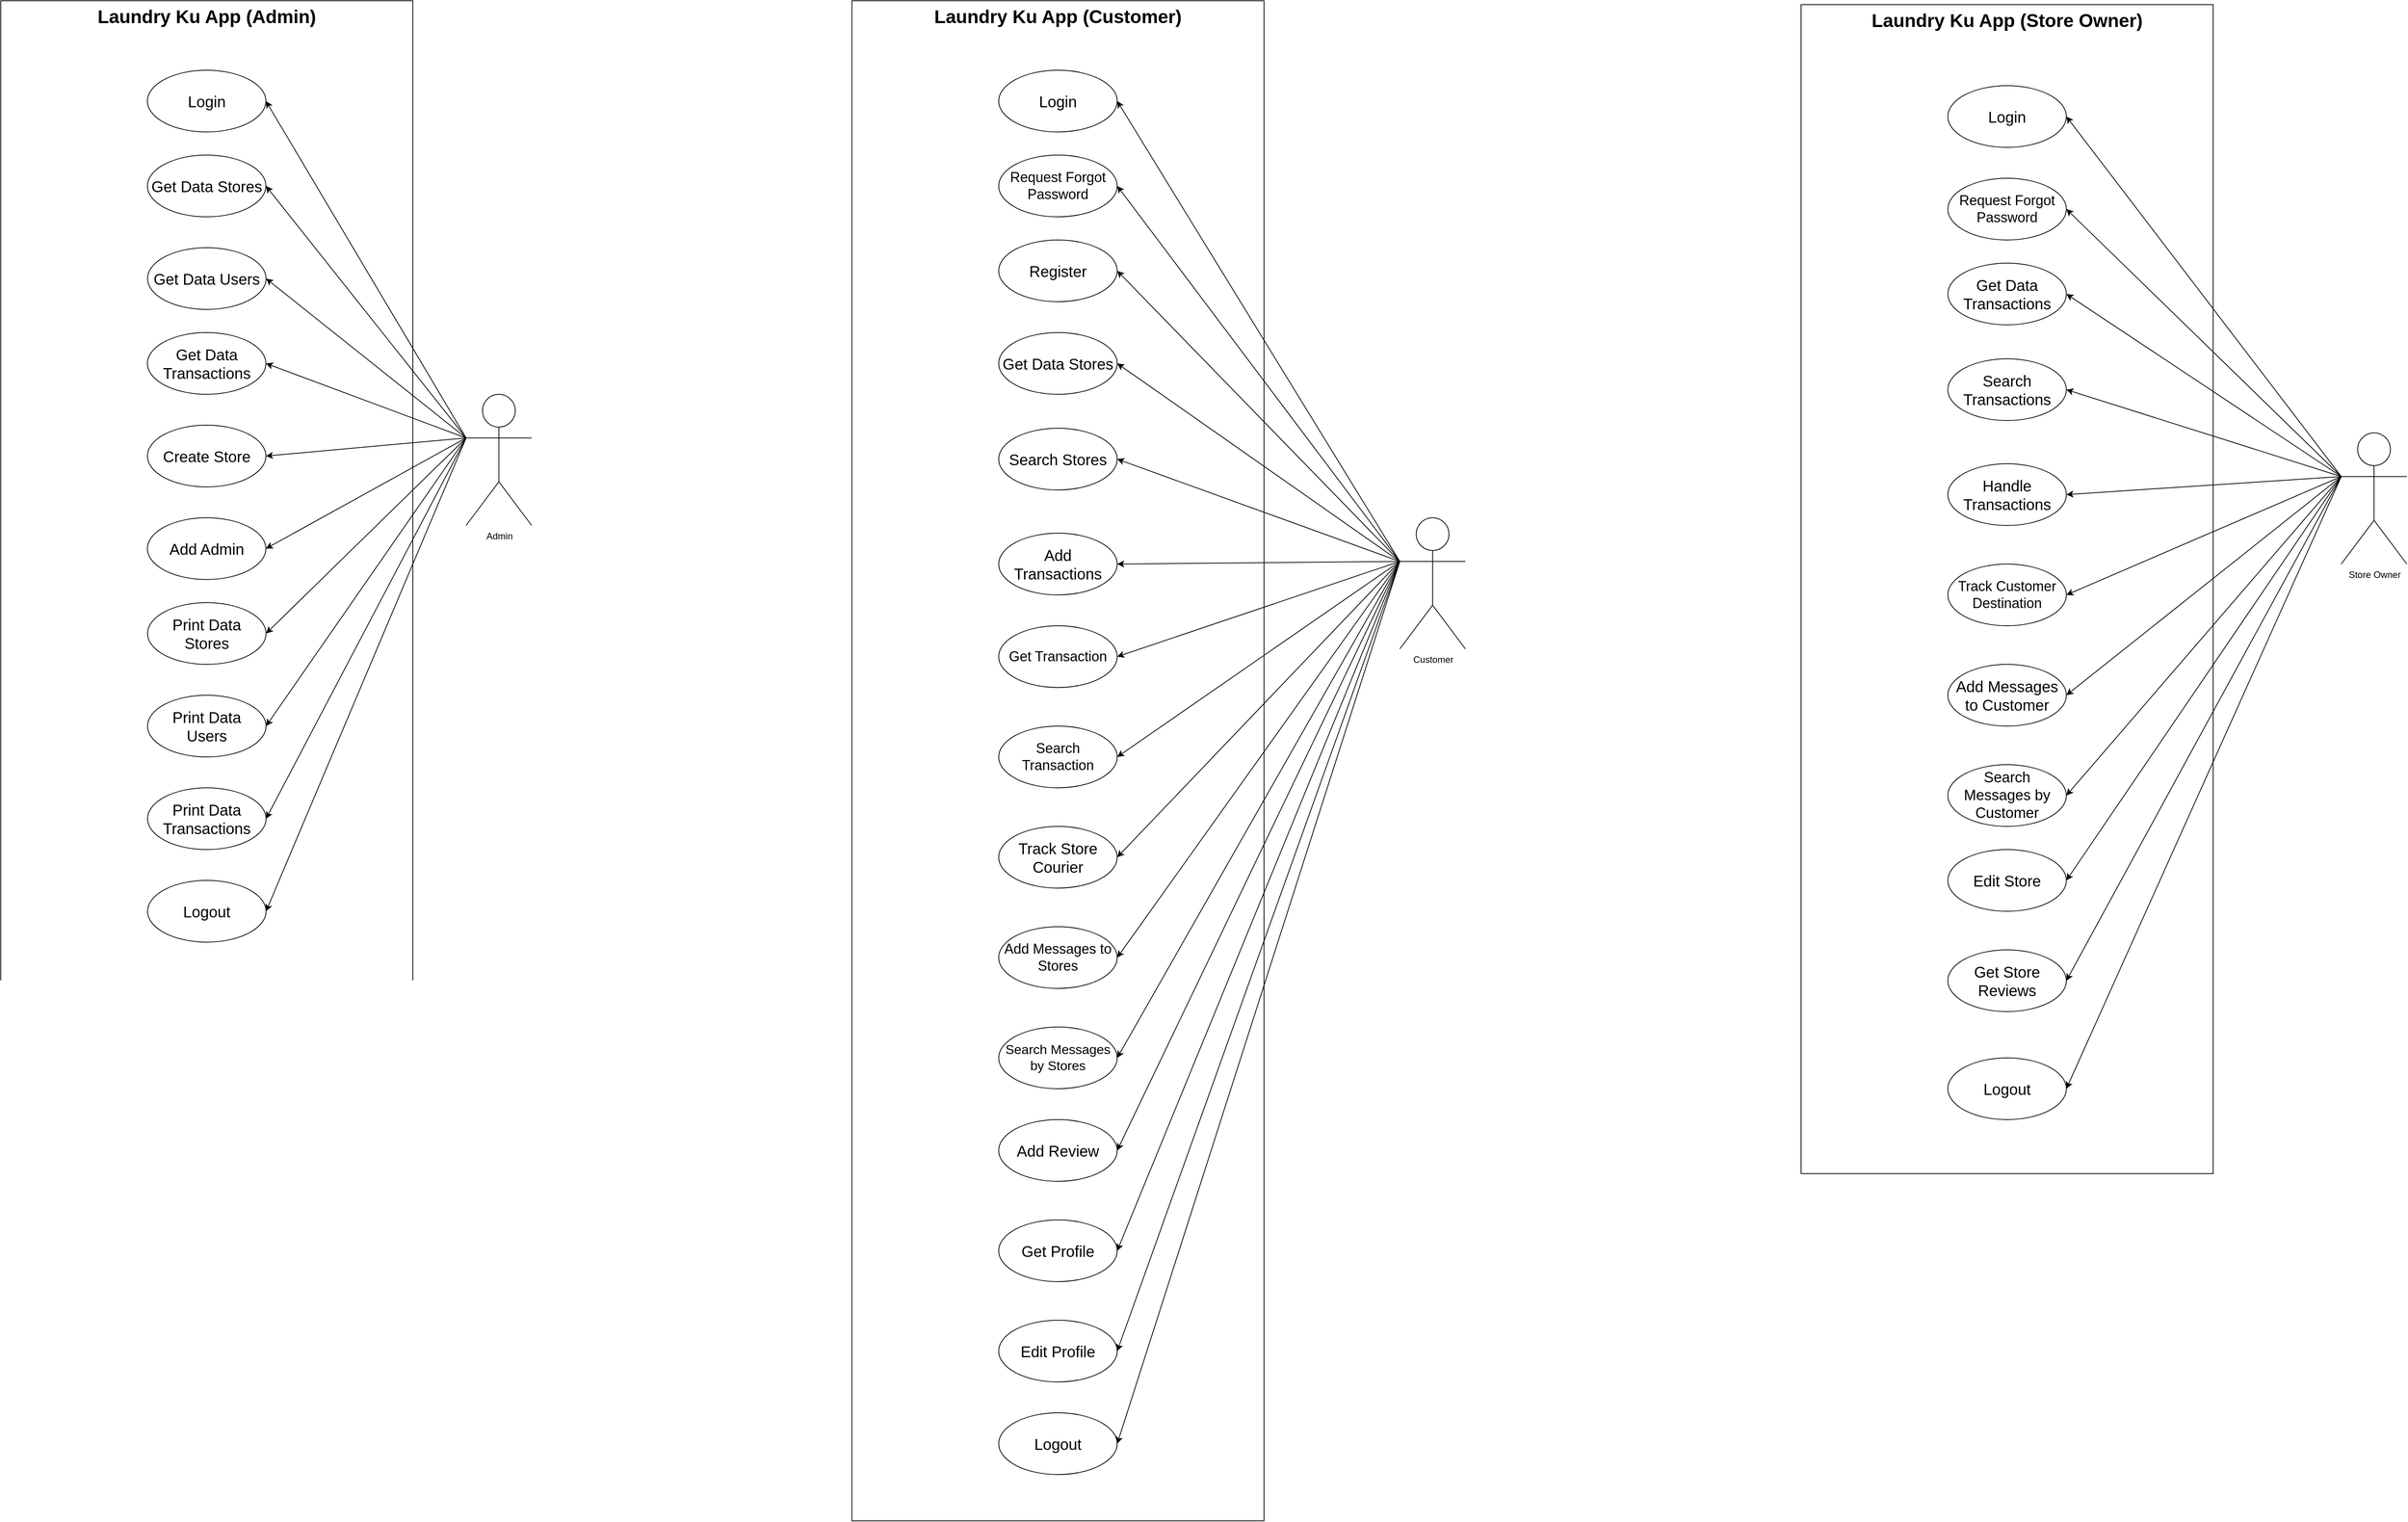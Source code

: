 <mxfile version="21.6.3" type="github">
  <diagram name="Page-1" id="sxwb1G97yiRCFdO_E4Wa">
    <mxGraphModel dx="2647" dy="1720" grid="1" gridSize="10" guides="1" tooltips="1" connect="1" arrows="1" fold="1" page="1" pageScale="1" pageWidth="827" pageHeight="1169" math="0" shadow="0">
      <root>
        <mxCell id="0" />
        <mxCell id="1" parent="0" />
        <mxCell id="lilgsmnHfV8MRSJmeCpG-7" value="&lt;font style=&quot;font-size: 24px;&quot;&gt;Laundry Ku App (Admin)&lt;/font&gt;" style="shape=rect;html=1;verticalAlign=top;fontStyle=1;whiteSpace=wrap;align=center;movable=1;resizable=1;rotatable=1;deletable=1;editable=1;locked=0;connectable=1;" parent="1" vertex="1">
          <mxGeometry x="147" y="60" width="534" height="1290" as="geometry" />
        </mxCell>
        <mxCell id="vSBK6vUm9z5rZ2sJiHHF-12" style="rounded=0;orthogonalLoop=1;jettySize=auto;html=1;exitX=0;exitY=0.333;exitDx=0;exitDy=0;exitPerimeter=0;entryX=1;entryY=0.5;entryDx=0;entryDy=0;" parent="1" source="lilgsmnHfV8MRSJmeCpG-2" target="lilgsmnHfV8MRSJmeCpG-8" edge="1">
          <mxGeometry relative="1" as="geometry" />
        </mxCell>
        <mxCell id="vSBK6vUm9z5rZ2sJiHHF-13" style="rounded=0;orthogonalLoop=1;jettySize=auto;html=1;exitX=0;exitY=0.333;exitDx=0;exitDy=0;exitPerimeter=0;entryX=1;entryY=0.5;entryDx=0;entryDy=0;" parent="1" source="lilgsmnHfV8MRSJmeCpG-2" target="lilgsmnHfV8MRSJmeCpG-22" edge="1">
          <mxGeometry relative="1" as="geometry" />
        </mxCell>
        <mxCell id="vSBK6vUm9z5rZ2sJiHHF-14" style="rounded=0;orthogonalLoop=1;jettySize=auto;html=1;exitX=0;exitY=0.333;exitDx=0;exitDy=0;exitPerimeter=0;entryX=1;entryY=0.5;entryDx=0;entryDy=0;" parent="1" source="lilgsmnHfV8MRSJmeCpG-2" target="lilgsmnHfV8MRSJmeCpG-19" edge="1">
          <mxGeometry relative="1" as="geometry" />
        </mxCell>
        <mxCell id="vSBK6vUm9z5rZ2sJiHHF-15" style="rounded=0;orthogonalLoop=1;jettySize=auto;html=1;exitX=0;exitY=0.333;exitDx=0;exitDy=0;exitPerimeter=0;entryX=1;entryY=0.5;entryDx=0;entryDy=0;" parent="1" source="lilgsmnHfV8MRSJmeCpG-2" target="lilgsmnHfV8MRSJmeCpG-21" edge="1">
          <mxGeometry relative="1" as="geometry" />
        </mxCell>
        <mxCell id="vSBK6vUm9z5rZ2sJiHHF-16" style="rounded=0;orthogonalLoop=1;jettySize=auto;html=1;exitX=0;exitY=0.333;exitDx=0;exitDy=0;exitPerimeter=0;entryX=1;entryY=0.5;entryDx=0;entryDy=0;" parent="1" source="lilgsmnHfV8MRSJmeCpG-2" target="lilgsmnHfV8MRSJmeCpG-16" edge="1">
          <mxGeometry relative="1" as="geometry" />
        </mxCell>
        <mxCell id="vSBK6vUm9z5rZ2sJiHHF-17" style="rounded=0;orthogonalLoop=1;jettySize=auto;html=1;exitX=0;exitY=0.333;exitDx=0;exitDy=0;exitPerimeter=0;entryX=1;entryY=0.5;entryDx=0;entryDy=0;" parent="1" source="lilgsmnHfV8MRSJmeCpG-2" target="lilgsmnHfV8MRSJmeCpG-14" edge="1">
          <mxGeometry relative="1" as="geometry" />
        </mxCell>
        <mxCell id="vSBK6vUm9z5rZ2sJiHHF-18" style="rounded=0;orthogonalLoop=1;jettySize=auto;html=1;exitX=0;exitY=0.333;exitDx=0;exitDy=0;exitPerimeter=0;entryX=1;entryY=0.5;entryDx=0;entryDy=0;" parent="1" source="lilgsmnHfV8MRSJmeCpG-2" target="lilgsmnHfV8MRSJmeCpG-17" edge="1">
          <mxGeometry relative="1" as="geometry" />
        </mxCell>
        <mxCell id="vSBK6vUm9z5rZ2sJiHHF-19" style="rounded=0;orthogonalLoop=1;jettySize=auto;html=1;exitX=0;exitY=0.333;exitDx=0;exitDy=0;exitPerimeter=0;entryX=1;entryY=0.5;entryDx=0;entryDy=0;" parent="1" source="lilgsmnHfV8MRSJmeCpG-2" target="lilgsmnHfV8MRSJmeCpG-20" edge="1">
          <mxGeometry relative="1" as="geometry" />
        </mxCell>
        <mxCell id="vSBK6vUm9z5rZ2sJiHHF-20" style="rounded=0;orthogonalLoop=1;jettySize=auto;html=1;exitX=0;exitY=0.333;exitDx=0;exitDy=0;exitPerimeter=0;entryX=1;entryY=0.5;entryDx=0;entryDy=0;" parent="1" source="lilgsmnHfV8MRSJmeCpG-2" target="vSBK6vUm9z5rZ2sJiHHF-1" edge="1">
          <mxGeometry relative="1" as="geometry" />
        </mxCell>
        <mxCell id="yMJdY-qREarUXB0NCy33-2" style="rounded=0;orthogonalLoop=1;jettySize=auto;html=1;exitX=0;exitY=0.333;exitDx=0;exitDy=0;exitPerimeter=0;entryX=1;entryY=0.5;entryDx=0;entryDy=0;" edge="1" parent="1" source="lilgsmnHfV8MRSJmeCpG-2" target="yMJdY-qREarUXB0NCy33-1">
          <mxGeometry relative="1" as="geometry" />
        </mxCell>
        <mxCell id="lilgsmnHfV8MRSJmeCpG-2" value="Admin" style="shape=umlActor;html=1;verticalLabelPosition=bottom;verticalAlign=top;align=center;" parent="1" vertex="1">
          <mxGeometry x="750" y="570" width="85" height="170" as="geometry" />
        </mxCell>
        <mxCell id="lilgsmnHfV8MRSJmeCpG-8" value="Login" style="ellipse;whiteSpace=wrap;html=1;fontSize=20;" parent="1" vertex="1">
          <mxGeometry x="337" y="150" width="153.6" height="80" as="geometry" />
        </mxCell>
        <mxCell id="lilgsmnHfV8MRSJmeCpG-14" value="Add Admin" style="ellipse;whiteSpace=wrap;html=1;fontSize=20;" parent="1" vertex="1">
          <mxGeometry x="337" y="730" width="153.6" height="80" as="geometry" />
        </mxCell>
        <mxCell id="lilgsmnHfV8MRSJmeCpG-16" value="Create Store" style="ellipse;whiteSpace=wrap;html=1;fontSize=20;" parent="1" vertex="1">
          <mxGeometry x="337" y="610" width="153.6" height="80" as="geometry" />
        </mxCell>
        <mxCell id="lilgsmnHfV8MRSJmeCpG-17" value="Print Data &lt;br&gt;Stores" style="ellipse;whiteSpace=wrap;html=1;fontSize=20;" parent="1" vertex="1">
          <mxGeometry x="337.2" y="840" width="153.6" height="80" as="geometry" />
        </mxCell>
        <mxCell id="lilgsmnHfV8MRSJmeCpG-19" value="Get Data Users" style="ellipse;whiteSpace=wrap;html=1;fontSize=20;" parent="1" vertex="1">
          <mxGeometry x="337.2" y="380" width="153.6" height="80" as="geometry" />
        </mxCell>
        <mxCell id="lilgsmnHfV8MRSJmeCpG-20" value="Print Data &lt;br&gt;Users" style="ellipse;whiteSpace=wrap;html=1;fontSize=20;" parent="1" vertex="1">
          <mxGeometry x="337.2" y="960" width="153.6" height="80" as="geometry" />
        </mxCell>
        <mxCell id="lilgsmnHfV8MRSJmeCpG-21" value="Get Data Transactions" style="ellipse;whiteSpace=wrap;html=1;fontSize=20;" parent="1" vertex="1">
          <mxGeometry x="337" y="490" width="153.6" height="80" as="geometry" />
        </mxCell>
        <mxCell id="lilgsmnHfV8MRSJmeCpG-22" value="Get Data Stores" style="ellipse;whiteSpace=wrap;html=1;fontSize=20;" parent="1" vertex="1">
          <mxGeometry x="337" y="260" width="153.6" height="80" as="geometry" />
        </mxCell>
        <mxCell id="vSBK6vUm9z5rZ2sJiHHF-1" value="Print Data &lt;br&gt;Transactions" style="ellipse;whiteSpace=wrap;html=1;fontSize=20;" parent="1" vertex="1">
          <mxGeometry x="337.2" y="1080" width="153.6" height="80" as="geometry" />
        </mxCell>
        <mxCell id="vSBK6vUm9z5rZ2sJiHHF-23" value="&lt;font style=&quot;font-size: 24px;&quot;&gt;Laundry Ku App (Customer)&lt;/font&gt;" style="shape=rect;html=1;verticalAlign=top;fontStyle=1;whiteSpace=wrap;align=center;movable=1;resizable=1;rotatable=1;deletable=1;editable=1;locked=0;connectable=1;" parent="1" vertex="1">
          <mxGeometry x="1250" y="60" width="534" height="1970" as="geometry" />
        </mxCell>
        <mxCell id="vSBK6vUm9z5rZ2sJiHHF-24" value="&lt;font style=&quot;font-size: 24px;&quot;&gt;Laundry Ku App (Store Owner)&lt;/font&gt;" style="shape=rect;html=1;verticalAlign=top;fontStyle=1;whiteSpace=wrap;align=center;movable=1;resizable=1;rotatable=1;deletable=1;editable=1;locked=0;connectable=1;" parent="1" vertex="1">
          <mxGeometry x="2480" y="65" width="534" height="1515" as="geometry" />
        </mxCell>
        <mxCell id="vSBK6vUm9z5rZ2sJiHHF-25" value="Login" style="ellipse;whiteSpace=wrap;html=1;fontSize=20;" parent="1" vertex="1">
          <mxGeometry x="1440.2" y="150" width="153.6" height="80" as="geometry" />
        </mxCell>
        <mxCell id="vSBK6vUm9z5rZ2sJiHHF-26" value="Get Profile" style="ellipse;whiteSpace=wrap;html=1;fontSize=20;" parent="1" vertex="1">
          <mxGeometry x="1440.2" y="1640" width="153.6" height="80" as="geometry" />
        </mxCell>
        <mxCell id="vSBK6vUm9z5rZ2sJiHHF-27" value="Edit Profile" style="ellipse;whiteSpace=wrap;html=1;fontSize=20;" parent="1" vertex="1">
          <mxGeometry x="1440.2" y="1770" width="153.6" height="80" as="geometry" />
        </mxCell>
        <mxCell id="vSBK6vUm9z5rZ2sJiHHF-28" value="Search Stores" style="ellipse;whiteSpace=wrap;html=1;fontSize=20;" parent="1" vertex="1">
          <mxGeometry x="1440.2" y="614" width="153.6" height="80" as="geometry" />
        </mxCell>
        <mxCell id="vSBK6vUm9z5rZ2sJiHHF-29" value="Get Data Stores" style="ellipse;whiteSpace=wrap;html=1;fontSize=20;" parent="1" vertex="1">
          <mxGeometry x="1440.2" y="490" width="153.6" height="80" as="geometry" />
        </mxCell>
        <mxCell id="vSBK6vUm9z5rZ2sJiHHF-30" value="Add Review" style="ellipse;whiteSpace=wrap;html=1;fontSize=20;" parent="1" vertex="1">
          <mxGeometry x="1440.2" y="1510" width="153.6" height="80" as="geometry" />
        </mxCell>
        <mxCell id="vSBK6vUm9z5rZ2sJiHHF-31" value="Add Transactions" style="ellipse;whiteSpace=wrap;html=1;fontSize=20;" parent="1" vertex="1">
          <mxGeometry x="1440.2" y="750" width="153.6" height="80" as="geometry" />
        </mxCell>
        <mxCell id="vSBK6vUm9z5rZ2sJiHHF-32" value="Track Store Courier" style="ellipse;whiteSpace=wrap;html=1;fontSize=20;" parent="1" vertex="1">
          <mxGeometry x="1440.2" y="1130" width="153.6" height="80" as="geometry" />
        </mxCell>
        <mxCell id="vSBK6vUm9z5rZ2sJiHHF-33" value="Add Messages to Stores" style="ellipse;whiteSpace=wrap;html=1;fontSize=18;" parent="1" vertex="1">
          <mxGeometry x="1440.2" y="1260" width="153.6" height="80" as="geometry" />
        </mxCell>
        <mxCell id="vSBK6vUm9z5rZ2sJiHHF-34" value="Register" style="ellipse;whiteSpace=wrap;html=1;fontSize=20;" parent="1" vertex="1">
          <mxGeometry x="1440.2" y="370" width="153.6" height="80" as="geometry" />
        </mxCell>
        <mxCell id="vSBK6vUm9z5rZ2sJiHHF-42" style="rounded=0;orthogonalLoop=1;jettySize=auto;html=1;exitX=0;exitY=0.333;exitDx=0;exitDy=0;exitPerimeter=0;entryX=1;entryY=0.5;entryDx=0;entryDy=0;" parent="1" source="vSBK6vUm9z5rZ2sJiHHF-35" target="vSBK6vUm9z5rZ2sJiHHF-25" edge="1">
          <mxGeometry relative="1" as="geometry" />
        </mxCell>
        <mxCell id="vSBK6vUm9z5rZ2sJiHHF-43" style="rounded=0;orthogonalLoop=1;jettySize=auto;html=1;exitX=0;exitY=0.333;exitDx=0;exitDy=0;exitPerimeter=0;entryX=1;entryY=0.5;entryDx=0;entryDy=0;" parent="1" source="vSBK6vUm9z5rZ2sJiHHF-35" target="vSBK6vUm9z5rZ2sJiHHF-34" edge="1">
          <mxGeometry relative="1" as="geometry" />
        </mxCell>
        <mxCell id="vSBK6vUm9z5rZ2sJiHHF-44" style="rounded=0;orthogonalLoop=1;jettySize=auto;html=1;exitX=0;exitY=0.333;exitDx=0;exitDy=0;exitPerimeter=0;entryX=1;entryY=0.5;entryDx=0;entryDy=0;" parent="1" source="vSBK6vUm9z5rZ2sJiHHF-35" target="vSBK6vUm9z5rZ2sJiHHF-29" edge="1">
          <mxGeometry relative="1" as="geometry" />
        </mxCell>
        <mxCell id="vSBK6vUm9z5rZ2sJiHHF-45" style="rounded=0;orthogonalLoop=1;jettySize=auto;html=1;exitX=0;exitY=0.333;exitDx=0;exitDy=0;exitPerimeter=0;entryX=1;entryY=0.5;entryDx=0;entryDy=0;" parent="1" source="vSBK6vUm9z5rZ2sJiHHF-35" target="vSBK6vUm9z5rZ2sJiHHF-28" edge="1">
          <mxGeometry relative="1" as="geometry" />
        </mxCell>
        <mxCell id="vSBK6vUm9z5rZ2sJiHHF-46" style="rounded=0;orthogonalLoop=1;jettySize=auto;html=1;exitX=0;exitY=0.333;exitDx=0;exitDy=0;exitPerimeter=0;entryX=1;entryY=0.5;entryDx=0;entryDy=0;" parent="1" source="vSBK6vUm9z5rZ2sJiHHF-35" target="vSBK6vUm9z5rZ2sJiHHF-31" edge="1">
          <mxGeometry relative="1" as="geometry" />
        </mxCell>
        <mxCell id="vSBK6vUm9z5rZ2sJiHHF-47" style="rounded=0;orthogonalLoop=1;jettySize=auto;html=1;exitX=0;exitY=0.333;exitDx=0;exitDy=0;exitPerimeter=0;entryX=1;entryY=0.5;entryDx=0;entryDy=0;" parent="1" source="vSBK6vUm9z5rZ2sJiHHF-35" target="vSBK6vUm9z5rZ2sJiHHF-41" edge="1">
          <mxGeometry relative="1" as="geometry" />
        </mxCell>
        <mxCell id="vSBK6vUm9z5rZ2sJiHHF-48" style="rounded=0;orthogonalLoop=1;jettySize=auto;html=1;exitX=0;exitY=0.333;exitDx=0;exitDy=0;exitPerimeter=0;entryX=1;entryY=0.5;entryDx=0;entryDy=0;" parent="1" source="vSBK6vUm9z5rZ2sJiHHF-35" target="vSBK6vUm9z5rZ2sJiHHF-32" edge="1">
          <mxGeometry relative="1" as="geometry" />
        </mxCell>
        <mxCell id="vSBK6vUm9z5rZ2sJiHHF-49" style="rounded=0;orthogonalLoop=1;jettySize=auto;html=1;exitX=0;exitY=0.333;exitDx=0;exitDy=0;exitPerimeter=0;entryX=1;entryY=0.5;entryDx=0;entryDy=0;" parent="1" source="vSBK6vUm9z5rZ2sJiHHF-35" target="vSBK6vUm9z5rZ2sJiHHF-33" edge="1">
          <mxGeometry relative="1" as="geometry" />
        </mxCell>
        <mxCell id="vSBK6vUm9z5rZ2sJiHHF-50" style="rounded=0;orthogonalLoop=1;jettySize=auto;html=1;exitX=0;exitY=0.333;exitDx=0;exitDy=0;exitPerimeter=0;entryX=1;entryY=0.5;entryDx=0;entryDy=0;" parent="1" source="vSBK6vUm9z5rZ2sJiHHF-35" target="vSBK6vUm9z5rZ2sJiHHF-30" edge="1">
          <mxGeometry relative="1" as="geometry" />
        </mxCell>
        <mxCell id="vSBK6vUm9z5rZ2sJiHHF-51" style="rounded=0;orthogonalLoop=1;jettySize=auto;html=1;exitX=0;exitY=0.333;exitDx=0;exitDy=0;exitPerimeter=0;entryX=1;entryY=0.5;entryDx=0;entryDy=0;" parent="1" source="vSBK6vUm9z5rZ2sJiHHF-35" target="vSBK6vUm9z5rZ2sJiHHF-26" edge="1">
          <mxGeometry relative="1" as="geometry" />
        </mxCell>
        <mxCell id="vSBK6vUm9z5rZ2sJiHHF-52" style="rounded=0;orthogonalLoop=1;jettySize=auto;html=1;exitX=0;exitY=0.333;exitDx=0;exitDy=0;exitPerimeter=0;entryX=1;entryY=0.5;entryDx=0;entryDy=0;" parent="1" source="vSBK6vUm9z5rZ2sJiHHF-35" target="vSBK6vUm9z5rZ2sJiHHF-27" edge="1">
          <mxGeometry relative="1" as="geometry" />
        </mxCell>
        <mxCell id="vSBK6vUm9z5rZ2sJiHHF-57" style="rounded=0;orthogonalLoop=1;jettySize=auto;html=1;exitX=0;exitY=0.333;exitDx=0;exitDy=0;exitPerimeter=0;entryX=1;entryY=0.5;entryDx=0;entryDy=0;" parent="1" source="vSBK6vUm9z5rZ2sJiHHF-35" target="vSBK6vUm9z5rZ2sJiHHF-56" edge="1">
          <mxGeometry relative="1" as="geometry" />
        </mxCell>
        <mxCell id="vSBK6vUm9z5rZ2sJiHHF-69" style="rounded=0;orthogonalLoop=1;jettySize=auto;html=1;exitX=0;exitY=0.333;exitDx=0;exitDy=0;exitPerimeter=0;entryX=1;entryY=0.5;entryDx=0;entryDy=0;" parent="1" source="vSBK6vUm9z5rZ2sJiHHF-35" target="vSBK6vUm9z5rZ2sJiHHF-68" edge="1">
          <mxGeometry relative="1" as="geometry" />
        </mxCell>
        <mxCell id="vSBK6vUm9z5rZ2sJiHHF-75" style="rounded=0;orthogonalLoop=1;jettySize=auto;html=1;exitX=0;exitY=0.333;exitDx=0;exitDy=0;exitPerimeter=0;entryX=1;entryY=0.5;entryDx=0;entryDy=0;" parent="1" source="vSBK6vUm9z5rZ2sJiHHF-35" target="vSBK6vUm9z5rZ2sJiHHF-74" edge="1">
          <mxGeometry relative="1" as="geometry" />
        </mxCell>
        <mxCell id="vSBK6vUm9z5rZ2sJiHHF-89" style="rounded=0;orthogonalLoop=1;jettySize=auto;html=1;exitX=0;exitY=0.333;exitDx=0;exitDy=0;exitPerimeter=0;entryX=1;entryY=0.5;entryDx=0;entryDy=0;" parent="1" source="vSBK6vUm9z5rZ2sJiHHF-35" target="vSBK6vUm9z5rZ2sJiHHF-87" edge="1">
          <mxGeometry relative="1" as="geometry" />
        </mxCell>
        <mxCell id="vSBK6vUm9z5rZ2sJiHHF-35" value="Customer" style="shape=umlActor;html=1;verticalLabelPosition=bottom;verticalAlign=top;align=center;" parent="1" vertex="1">
          <mxGeometry x="1960" y="730" width="85" height="170" as="geometry" />
        </mxCell>
        <mxCell id="vSBK6vUm9z5rZ2sJiHHF-77" style="rounded=0;orthogonalLoop=1;jettySize=auto;html=1;exitX=0;exitY=0.333;exitDx=0;exitDy=0;exitPerimeter=0;entryX=1;entryY=0.5;entryDx=0;entryDy=0;" parent="1" source="vSBK6vUm9z5rZ2sJiHHF-40" target="vSBK6vUm9z5rZ2sJiHHF-58" edge="1">
          <mxGeometry relative="1" as="geometry" />
        </mxCell>
        <mxCell id="vSBK6vUm9z5rZ2sJiHHF-78" style="rounded=0;orthogonalLoop=1;jettySize=auto;html=1;exitX=0;exitY=0.333;exitDx=0;exitDy=0;exitPerimeter=0;entryX=1;entryY=0.5;entryDx=0;entryDy=0;" parent="1" source="vSBK6vUm9z5rZ2sJiHHF-40" target="vSBK6vUm9z5rZ2sJiHHF-59" edge="1">
          <mxGeometry relative="1" as="geometry" />
        </mxCell>
        <mxCell id="vSBK6vUm9z5rZ2sJiHHF-79" style="rounded=0;orthogonalLoop=1;jettySize=auto;html=1;exitX=0;exitY=0.333;exitDx=0;exitDy=0;exitPerimeter=0;entryX=1;entryY=0.5;entryDx=0;entryDy=0;" parent="1" source="vSBK6vUm9z5rZ2sJiHHF-40" target="vSBK6vUm9z5rZ2sJiHHF-60" edge="1">
          <mxGeometry relative="1" as="geometry" />
        </mxCell>
        <mxCell id="vSBK6vUm9z5rZ2sJiHHF-80" style="rounded=0;orthogonalLoop=1;jettySize=auto;html=1;exitX=0;exitY=0.333;exitDx=0;exitDy=0;exitPerimeter=0;entryX=1;entryY=0.5;entryDx=0;entryDy=0;" parent="1" source="vSBK6vUm9z5rZ2sJiHHF-40" target="vSBK6vUm9z5rZ2sJiHHF-62" edge="1">
          <mxGeometry relative="1" as="geometry" />
        </mxCell>
        <mxCell id="vSBK6vUm9z5rZ2sJiHHF-81" style="rounded=0;orthogonalLoop=1;jettySize=auto;html=1;exitX=0;exitY=0.333;exitDx=0;exitDy=0;exitPerimeter=0;entryX=1;entryY=0.5;entryDx=0;entryDy=0;" parent="1" source="vSBK6vUm9z5rZ2sJiHHF-40" target="vSBK6vUm9z5rZ2sJiHHF-63" edge="1">
          <mxGeometry relative="1" as="geometry" />
        </mxCell>
        <mxCell id="vSBK6vUm9z5rZ2sJiHHF-82" style="rounded=0;orthogonalLoop=1;jettySize=auto;html=1;exitX=0;exitY=0.333;exitDx=0;exitDy=0;exitPerimeter=0;entryX=1;entryY=0.5;entryDx=0;entryDy=0;" parent="1" source="vSBK6vUm9z5rZ2sJiHHF-40" target="vSBK6vUm9z5rZ2sJiHHF-64" edge="1">
          <mxGeometry relative="1" as="geometry" />
        </mxCell>
        <mxCell id="vSBK6vUm9z5rZ2sJiHHF-83" style="rounded=0;orthogonalLoop=1;jettySize=auto;html=1;exitX=0;exitY=0.333;exitDx=0;exitDy=0;exitPerimeter=0;entryX=1;entryY=0.5;entryDx=0;entryDy=0;" parent="1" source="vSBK6vUm9z5rZ2sJiHHF-40" target="vSBK6vUm9z5rZ2sJiHHF-76" edge="1">
          <mxGeometry relative="1" as="geometry" />
        </mxCell>
        <mxCell id="vSBK6vUm9z5rZ2sJiHHF-84" style="rounded=0;orthogonalLoop=1;jettySize=auto;html=1;exitX=0;exitY=0.333;exitDx=0;exitDy=0;exitPerimeter=0;entryX=1;entryY=0.5;entryDx=0;entryDy=0;" parent="1" source="vSBK6vUm9z5rZ2sJiHHF-40" target="vSBK6vUm9z5rZ2sJiHHF-65" edge="1">
          <mxGeometry relative="1" as="geometry" />
        </mxCell>
        <mxCell id="vSBK6vUm9z5rZ2sJiHHF-85" style="rounded=0;orthogonalLoop=1;jettySize=auto;html=1;exitX=0;exitY=0.333;exitDx=0;exitDy=0;exitPerimeter=0;entryX=1;entryY=0.5;entryDx=0;entryDy=0;" parent="1" source="vSBK6vUm9z5rZ2sJiHHF-40" target="vSBK6vUm9z5rZ2sJiHHF-67" edge="1">
          <mxGeometry relative="1" as="geometry" />
        </mxCell>
        <mxCell id="vSBK6vUm9z5rZ2sJiHHF-86" style="rounded=0;orthogonalLoop=1;jettySize=auto;html=1;exitX=0;exitY=0.333;exitDx=0;exitDy=0;exitPerimeter=0;entryX=1;entryY=0.5;entryDx=0;entryDy=0;" parent="1" source="vSBK6vUm9z5rZ2sJiHHF-40" target="vSBK6vUm9z5rZ2sJiHHF-66" edge="1">
          <mxGeometry relative="1" as="geometry" />
        </mxCell>
        <mxCell id="vSBK6vUm9z5rZ2sJiHHF-90" style="rounded=0;orthogonalLoop=1;jettySize=auto;html=1;exitX=0;exitY=0.333;exitDx=0;exitDy=0;exitPerimeter=0;entryX=1;entryY=0.5;entryDx=0;entryDy=0;" parent="1" source="vSBK6vUm9z5rZ2sJiHHF-40" target="vSBK6vUm9z5rZ2sJiHHF-88" edge="1">
          <mxGeometry relative="1" as="geometry" />
        </mxCell>
        <mxCell id="vSBK6vUm9z5rZ2sJiHHF-40" value="Store Owner" style="shape=umlActor;html=1;verticalLabelPosition=bottom;verticalAlign=top;align=center;" parent="1" vertex="1">
          <mxGeometry x="3180" y="620" width="85" height="170" as="geometry" />
        </mxCell>
        <mxCell id="vSBK6vUm9z5rZ2sJiHHF-41" value="Get Transaction" style="ellipse;whiteSpace=wrap;html=1;fontSize=18;" parent="1" vertex="1">
          <mxGeometry x="1440.2" y="870" width="153.6" height="80" as="geometry" />
        </mxCell>
        <mxCell id="vSBK6vUm9z5rZ2sJiHHF-56" value="Logout" style="ellipse;whiteSpace=wrap;html=1;fontSize=20;" parent="1" vertex="1">
          <mxGeometry x="1440.2" y="1890" width="153.6" height="80" as="geometry" />
        </mxCell>
        <mxCell id="vSBK6vUm9z5rZ2sJiHHF-58" value="Login" style="ellipse;whiteSpace=wrap;html=1;fontSize=20;" parent="1" vertex="1">
          <mxGeometry x="2670.2" y="170" width="153.6" height="80" as="geometry" />
        </mxCell>
        <mxCell id="vSBK6vUm9z5rZ2sJiHHF-59" value="Get Data Transactions" style="ellipse;whiteSpace=wrap;html=1;fontSize=20;" parent="1" vertex="1">
          <mxGeometry x="2670.2" y="400" width="153.6" height="80" as="geometry" />
        </mxCell>
        <mxCell id="vSBK6vUm9z5rZ2sJiHHF-60" value="Search Transactions" style="ellipse;whiteSpace=wrap;html=1;fontSize=20;" parent="1" vertex="1">
          <mxGeometry x="2670.2" y="524" width="153.6" height="80" as="geometry" />
        </mxCell>
        <mxCell id="vSBK6vUm9z5rZ2sJiHHF-62" value="Handle Transactions" style="ellipse;whiteSpace=wrap;html=1;fontSize=20;" parent="1" vertex="1">
          <mxGeometry x="2670.2" y="660" width="153.6" height="80" as="geometry" />
        </mxCell>
        <mxCell id="vSBK6vUm9z5rZ2sJiHHF-63" value="Track Customer Destination" style="ellipse;whiteSpace=wrap;html=1;fontSize=18;" parent="1" vertex="1">
          <mxGeometry x="2670.2" y="790" width="153.6" height="80" as="geometry" />
        </mxCell>
        <mxCell id="vSBK6vUm9z5rZ2sJiHHF-64" value="Add Messages to Customer" style="ellipse;whiteSpace=wrap;html=1;fontSize=20;" parent="1" vertex="1">
          <mxGeometry x="2670.2" y="920" width="153.6" height="80" as="geometry" />
        </mxCell>
        <mxCell id="vSBK6vUm9z5rZ2sJiHHF-65" value="Edit Store" style="ellipse;whiteSpace=wrap;html=1;fontSize=20;" parent="1" vertex="1">
          <mxGeometry x="2670.2" y="1160" width="153.6" height="80" as="geometry" />
        </mxCell>
        <mxCell id="vSBK6vUm9z5rZ2sJiHHF-66" value="Logout" style="ellipse;whiteSpace=wrap;html=1;fontSize=20;" parent="1" vertex="1">
          <mxGeometry x="2670.2" y="1430" width="153.6" height="80" as="geometry" />
        </mxCell>
        <mxCell id="vSBK6vUm9z5rZ2sJiHHF-67" value="Get Store Reviews" style="ellipse;whiteSpace=wrap;html=1;fontSize=20;" parent="1" vertex="1">
          <mxGeometry x="2670.2" y="1290" width="153.6" height="80" as="geometry" />
        </mxCell>
        <mxCell id="vSBK6vUm9z5rZ2sJiHHF-68" value="Search Transaction" style="ellipse;whiteSpace=wrap;html=1;fontSize=18;" parent="1" vertex="1">
          <mxGeometry x="1440.2" y="1000" width="153.6" height="80" as="geometry" />
        </mxCell>
        <mxCell id="vSBK6vUm9z5rZ2sJiHHF-74" value="Search Messages by Stores" style="ellipse;whiteSpace=wrap;html=1;fontSize=17;" parent="1" vertex="1">
          <mxGeometry x="1440.2" y="1390" width="153.6" height="80" as="geometry" />
        </mxCell>
        <mxCell id="vSBK6vUm9z5rZ2sJiHHF-76" value="Search Messages by Customer" style="ellipse;whiteSpace=wrap;html=1;fontSize=19;" parent="1" vertex="1">
          <mxGeometry x="2670.2" y="1050" width="153.6" height="80" as="geometry" />
        </mxCell>
        <mxCell id="vSBK6vUm9z5rZ2sJiHHF-87" value="Request Forgot Password" style="ellipse;whiteSpace=wrap;html=1;fontSize=18;" parent="1" vertex="1">
          <mxGeometry x="1440.2" y="260" width="153.6" height="80" as="geometry" />
        </mxCell>
        <mxCell id="vSBK6vUm9z5rZ2sJiHHF-88" value="Request Forgot Password" style="ellipse;whiteSpace=wrap;html=1;fontSize=18;" parent="1" vertex="1">
          <mxGeometry x="2670.2" y="290" width="153.6" height="80" as="geometry" />
        </mxCell>
        <mxCell id="yMJdY-qREarUXB0NCy33-1" value="Logout" style="ellipse;whiteSpace=wrap;html=1;fontSize=20;" vertex="1" parent="1">
          <mxGeometry x="337.2" y="1200" width="153.6" height="80" as="geometry" />
        </mxCell>
      </root>
    </mxGraphModel>
  </diagram>
</mxfile>

